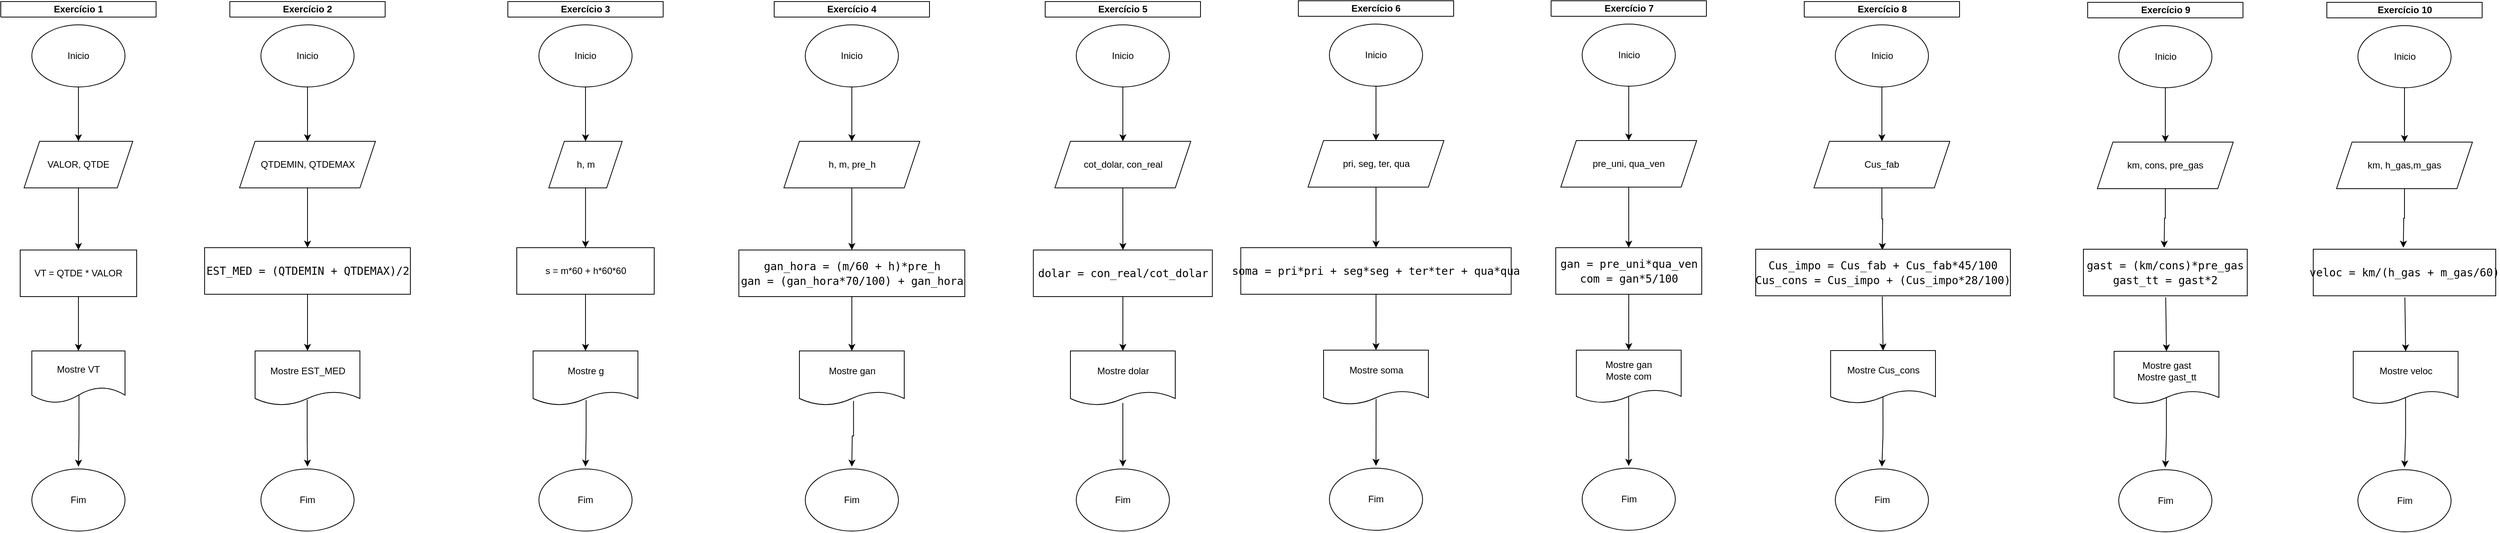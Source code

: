 <mxfile version="24.1.0" type="google">
  <diagram name="Página-1" id="n2aCToCnNuZ-l5oN--xS">
    <mxGraphModel grid="1" page="1" gridSize="10" guides="1" tooltips="1" connect="1" arrows="1" fold="1" pageScale="1" pageWidth="827" pageHeight="1169" math="0" shadow="0">
      <root>
        <mxCell id="0" />
        <mxCell id="1" parent="0" />
        <mxCell id="Gm_UzDTwPOhzXwoYxphM-3" value="" style="edgeStyle=orthogonalEdgeStyle;rounded=0;orthogonalLoop=1;jettySize=auto;html=1;" edge="1" parent="1" source="Gm_UzDTwPOhzXwoYxphM-1" target="Gm_UzDTwPOhzXwoYxphM-2">
          <mxGeometry relative="1" as="geometry" />
        </mxCell>
        <mxCell id="Gm_UzDTwPOhzXwoYxphM-1" value="Inicio" style="ellipse;whiteSpace=wrap;html=1;" vertex="1" parent="1">
          <mxGeometry x="80" y="113" width="120" height="80" as="geometry" />
        </mxCell>
        <mxCell id="Gm_UzDTwPOhzXwoYxphM-5" value="" style="edgeStyle=orthogonalEdgeStyle;rounded=0;orthogonalLoop=1;jettySize=auto;html=1;" edge="1" parent="1" source="Gm_UzDTwPOhzXwoYxphM-2" target="Gm_UzDTwPOhzXwoYxphM-4">
          <mxGeometry relative="1" as="geometry" />
        </mxCell>
        <mxCell id="Gm_UzDTwPOhzXwoYxphM-2" value="VALOR, QTDE" style="shape=parallelogram;perimeter=parallelogramPerimeter;whiteSpace=wrap;html=1;fixedSize=1;" vertex="1" parent="1">
          <mxGeometry x="70" y="263" width="140" height="60" as="geometry" />
        </mxCell>
        <mxCell id="Gm_UzDTwPOhzXwoYxphM-7" value="" style="edgeStyle=orthogonalEdgeStyle;rounded=0;orthogonalLoop=1;jettySize=auto;html=1;" edge="1" parent="1" source="Gm_UzDTwPOhzXwoYxphM-4" target="Gm_UzDTwPOhzXwoYxphM-6">
          <mxGeometry relative="1" as="geometry" />
        </mxCell>
        <mxCell id="Gm_UzDTwPOhzXwoYxphM-4" value="VT = QTDE * VALOR" style="whiteSpace=wrap;html=1;" vertex="1" parent="1">
          <mxGeometry x="65" y="403" width="150" height="60" as="geometry" />
        </mxCell>
        <mxCell id="Gm_UzDTwPOhzXwoYxphM-12" value="" style="edgeStyle=orthogonalEdgeStyle;rounded=0;orthogonalLoop=1;jettySize=auto;html=1;exitX=0.506;exitY=0.832;exitDx=0;exitDy=0;exitPerimeter=0;" edge="1" parent="1" source="Gm_UzDTwPOhzXwoYxphM-6">
          <mxGeometry relative="1" as="geometry">
            <mxPoint x="140" y="602" as="sourcePoint" />
            <mxPoint x="140" y="682" as="targetPoint" />
          </mxGeometry>
        </mxCell>
        <mxCell id="Gm_UzDTwPOhzXwoYxphM-6" value="Mostre VT" style="shape=document;whiteSpace=wrap;html=1;boundedLbl=1;" vertex="1" parent="1">
          <mxGeometry x="80" y="533" width="120" height="67" as="geometry" />
        </mxCell>
        <mxCell id="Gm_UzDTwPOhzXwoYxphM-11" value="Fim" style="ellipse;whiteSpace=wrap;html=1;" vertex="1" parent="1">
          <mxGeometry x="80" y="685" width="120" height="80" as="geometry" />
        </mxCell>
        <mxCell id="Gm_UzDTwPOhzXwoYxphM-13" value="" style="edgeStyle=orthogonalEdgeStyle;rounded=0;orthogonalLoop=1;jettySize=auto;html=1;" edge="1" parent="1" source="Gm_UzDTwPOhzXwoYxphM-14" target="Gm_UzDTwPOhzXwoYxphM-16">
          <mxGeometry relative="1" as="geometry" />
        </mxCell>
        <mxCell id="Gm_UzDTwPOhzXwoYxphM-14" value="Inicio" style="ellipse;whiteSpace=wrap;html=1;" vertex="1" parent="1">
          <mxGeometry x="375" y="113" width="120" height="80" as="geometry" />
        </mxCell>
        <mxCell id="Gm_UzDTwPOhzXwoYxphM-15" value="" style="edgeStyle=orthogonalEdgeStyle;rounded=0;orthogonalLoop=1;jettySize=auto;html=1;" edge="1" parent="1" source="Gm_UzDTwPOhzXwoYxphM-16" target="Gm_UzDTwPOhzXwoYxphM-18">
          <mxGeometry relative="1" as="geometry" />
        </mxCell>
        <mxCell id="Gm_UzDTwPOhzXwoYxphM-16" value="QTDEMIN, QTDEMAX" style="shape=parallelogram;perimeter=parallelogramPerimeter;whiteSpace=wrap;html=1;fixedSize=1;" vertex="1" parent="1">
          <mxGeometry x="347.5" y="263" width="175" height="60" as="geometry" />
        </mxCell>
        <mxCell id="Gm_UzDTwPOhzXwoYxphM-17" value="" style="edgeStyle=orthogonalEdgeStyle;rounded=0;orthogonalLoop=1;jettySize=auto;html=1;" edge="1" parent="1" source="Gm_UzDTwPOhzXwoYxphM-18" target="Gm_UzDTwPOhzXwoYxphM-20">
          <mxGeometry relative="1" as="geometry" />
        </mxCell>
        <mxCell id="Gm_UzDTwPOhzXwoYxphM-18" value="&lt;div style=&quot;font-family: monospace, Consolas, &amp;quot;Courier New&amp;quot;, monospace; font-size: 14px; line-height: 19px; white-space: pre;&quot;&gt;EST_MED = (QTDEMIN + QTDEMAX)/2&lt;/div&gt;" style="whiteSpace=wrap;html=1;" vertex="1" parent="1">
          <mxGeometry x="302.5" y="400" width="265" height="60" as="geometry" />
        </mxCell>
        <mxCell id="Gm_UzDTwPOhzXwoYxphM-19" value="" style="edgeStyle=orthogonalEdgeStyle;rounded=0;orthogonalLoop=1;jettySize=auto;html=1;exitX=0.497;exitY=0.896;exitDx=0;exitDy=0;exitPerimeter=0;" edge="1" parent="1" source="Gm_UzDTwPOhzXwoYxphM-20">
          <mxGeometry relative="1" as="geometry">
            <mxPoint x="435" y="602" as="sourcePoint" />
            <mxPoint x="435" y="682" as="targetPoint" />
          </mxGeometry>
        </mxCell>
        <mxCell id="Gm_UzDTwPOhzXwoYxphM-20" value="Mostre EST_MED" style="shape=document;whiteSpace=wrap;html=1;boundedLbl=1;size=0.25;" vertex="1" parent="1">
          <mxGeometry x="367.5" y="533" width="135" height="70" as="geometry" />
        </mxCell>
        <mxCell id="Gm_UzDTwPOhzXwoYxphM-21" value="Fim" style="ellipse;whiteSpace=wrap;html=1;" vertex="1" parent="1">
          <mxGeometry x="375" y="685" width="120" height="80" as="geometry" />
        </mxCell>
        <mxCell id="Gm_UzDTwPOhzXwoYxphM-31" value="Exercício 1" style="swimlane;whiteSpace=wrap;html=1;" vertex="1" parent="1">
          <mxGeometry x="40" y="83" width="200" height="20" as="geometry" />
        </mxCell>
        <mxCell id="Gm_UzDTwPOhzXwoYxphM-32" value="Exercício 2" style="swimlane;whiteSpace=wrap;html=1;" vertex="1" parent="1">
          <mxGeometry x="335" y="83" width="200" height="20" as="geometry" />
        </mxCell>
        <mxCell id="Gm_UzDTwPOhzXwoYxphM-33" value="" style="edgeStyle=orthogonalEdgeStyle;rounded=0;orthogonalLoop=1;jettySize=auto;html=1;" edge="1" parent="1" source="Gm_UzDTwPOhzXwoYxphM-34" target="Gm_UzDTwPOhzXwoYxphM-36">
          <mxGeometry relative="1" as="geometry" />
        </mxCell>
        <mxCell id="Gm_UzDTwPOhzXwoYxphM-34" value="Inicio" style="ellipse;whiteSpace=wrap;html=1;" vertex="1" parent="1">
          <mxGeometry x="733" y="113" width="120" height="80" as="geometry" />
        </mxCell>
        <mxCell id="Gm_UzDTwPOhzXwoYxphM-35" value="" style="edgeStyle=orthogonalEdgeStyle;rounded=0;orthogonalLoop=1;jettySize=auto;html=1;" edge="1" parent="1" source="Gm_UzDTwPOhzXwoYxphM-36" target="Gm_UzDTwPOhzXwoYxphM-38">
          <mxGeometry relative="1" as="geometry" />
        </mxCell>
        <mxCell id="Gm_UzDTwPOhzXwoYxphM-36" value="h, m" style="shape=parallelogram;perimeter=parallelogramPerimeter;whiteSpace=wrap;html=1;fixedSize=1;" vertex="1" parent="1">
          <mxGeometry x="745.75" y="263" width="94.5" height="60" as="geometry" />
        </mxCell>
        <mxCell id="Gm_UzDTwPOhzXwoYxphM-37" value="" style="edgeStyle=orthogonalEdgeStyle;rounded=0;orthogonalLoop=1;jettySize=auto;html=1;" edge="1" parent="1" source="Gm_UzDTwPOhzXwoYxphM-38" target="Gm_UzDTwPOhzXwoYxphM-40">
          <mxGeometry relative="1" as="geometry" />
        </mxCell>
        <mxCell id="Gm_UzDTwPOhzXwoYxphM-38" value="s = m*60 + h*60*60" style="whiteSpace=wrap;html=1;" vertex="1" parent="1">
          <mxGeometry x="704.5" y="400" width="177" height="60" as="geometry" />
        </mxCell>
        <mxCell id="Gm_UzDTwPOhzXwoYxphM-39" value="" style="edgeStyle=orthogonalEdgeStyle;rounded=0;orthogonalLoop=1;jettySize=auto;html=1;exitX=0.506;exitY=0.908;exitDx=0;exitDy=0;exitPerimeter=0;" edge="1" parent="1" source="Gm_UzDTwPOhzXwoYxphM-40">
          <mxGeometry relative="1" as="geometry">
            <mxPoint x="793" y="602" as="sourcePoint" />
            <mxPoint x="793" y="682" as="targetPoint" />
          </mxGeometry>
        </mxCell>
        <mxCell id="Gm_UzDTwPOhzXwoYxphM-40" value="Mostre g" style="shape=document;whiteSpace=wrap;html=1;boundedLbl=1;size=0.25;" vertex="1" parent="1">
          <mxGeometry x="725.5" y="533" width="135" height="70" as="geometry" />
        </mxCell>
        <mxCell id="Gm_UzDTwPOhzXwoYxphM-41" value="Fim" style="ellipse;whiteSpace=wrap;html=1;" vertex="1" parent="1">
          <mxGeometry x="733" y="685" width="120" height="80" as="geometry" />
        </mxCell>
        <mxCell id="Gm_UzDTwPOhzXwoYxphM-42" value="Exercício 3" style="swimlane;whiteSpace=wrap;html=1;" vertex="1" parent="1">
          <mxGeometry x="693" y="83" width="200" height="20" as="geometry" />
        </mxCell>
        <mxCell id="JHf5F62r-WYd6451PknL-1" value="" style="edgeStyle=orthogonalEdgeStyle;rounded=0;orthogonalLoop=1;jettySize=auto;html=1;" edge="1" parent="1" source="JHf5F62r-WYd6451PknL-2" target="JHf5F62r-WYd6451PknL-4">
          <mxGeometry relative="1" as="geometry" />
        </mxCell>
        <mxCell id="JHf5F62r-WYd6451PknL-2" value="Inicio" style="ellipse;whiteSpace=wrap;html=1;" vertex="1" parent="1">
          <mxGeometry x="1076" y="113" width="120" height="80" as="geometry" />
        </mxCell>
        <mxCell id="JHf5F62r-WYd6451PknL-3" value="" style="edgeStyle=orthogonalEdgeStyle;rounded=0;orthogonalLoop=1;jettySize=auto;html=1;" edge="1" parent="1" source="JHf5F62r-WYd6451PknL-4" target="JHf5F62r-WYd6451PknL-6">
          <mxGeometry relative="1" as="geometry" />
        </mxCell>
        <mxCell id="JHf5F62r-WYd6451PknL-4" value="h, m, pre_h" style="shape=parallelogram;perimeter=parallelogramPerimeter;whiteSpace=wrap;html=1;fixedSize=1;" vertex="1" parent="1">
          <mxGeometry x="1048.5" y="263" width="175" height="60" as="geometry" />
        </mxCell>
        <mxCell id="JHf5F62r-WYd6451PknL-5" value="" style="edgeStyle=orthogonalEdgeStyle;rounded=0;orthogonalLoop=1;jettySize=auto;html=1;" edge="1" parent="1" source="JHf5F62r-WYd6451PknL-6" target="JHf5F62r-WYd6451PknL-8">
          <mxGeometry relative="1" as="geometry" />
        </mxCell>
        <mxCell id="JHf5F62r-WYd6451PknL-6" value="&lt;div style=&quot;font-family: monospace, Consolas, &amp;quot;Courier New&amp;quot;, monospace; font-size: 14px; line-height: 19px; white-space: pre;&quot;&gt;gan_hora = (m/60 + h)*pre_h&lt;/div&gt;&lt;div style=&quot;font-family: monospace, Consolas, &amp;quot;Courier New&amp;quot;, monospace; font-size: 14px; line-height: 19px; white-space: pre;&quot;&gt;gan = (gan_hora*70/100) + gan_hora&lt;/div&gt;" style="whiteSpace=wrap;html=1;" vertex="1" parent="1">
          <mxGeometry x="990.5" y="403" width="291" height="60" as="geometry" />
        </mxCell>
        <mxCell id="JHf5F62r-WYd6451PknL-7" value="" style="edgeStyle=orthogonalEdgeStyle;rounded=0;orthogonalLoop=1;jettySize=auto;html=1;exitX=0.516;exitY=0.92;exitDx=0;exitDy=0;exitPerimeter=0;" edge="1" parent="1" source="JHf5F62r-WYd6451PknL-8">
          <mxGeometry relative="1" as="geometry">
            <mxPoint x="1136" y="602" as="sourcePoint" />
            <mxPoint x="1136" y="682" as="targetPoint" />
          </mxGeometry>
        </mxCell>
        <mxCell id="JHf5F62r-WYd6451PknL-8" value="Mostre gan" style="shape=document;whiteSpace=wrap;html=1;boundedLbl=1;size=0.25;" vertex="1" parent="1">
          <mxGeometry x="1068.5" y="533" width="135" height="70" as="geometry" />
        </mxCell>
        <mxCell id="JHf5F62r-WYd6451PknL-9" value="Fim" style="ellipse;whiteSpace=wrap;html=1;" vertex="1" parent="1">
          <mxGeometry x="1076" y="685" width="120" height="80" as="geometry" />
        </mxCell>
        <mxCell id="JHf5F62r-WYd6451PknL-10" value="Exercício 4" style="swimlane;whiteSpace=wrap;html=1;" vertex="1" parent="1">
          <mxGeometry x="1036" y="83" width="200" height="20" as="geometry" />
        </mxCell>
        <mxCell id="DIejuDWTM2tXZ5F97_XE-1" value="" style="edgeStyle=orthogonalEdgeStyle;rounded=0;orthogonalLoop=1;jettySize=auto;html=1;" edge="1" parent="1" source="DIejuDWTM2tXZ5F97_XE-2" target="DIejuDWTM2tXZ5F97_XE-4">
          <mxGeometry relative="1" as="geometry" />
        </mxCell>
        <mxCell id="DIejuDWTM2tXZ5F97_XE-2" value="Inicio" style="ellipse;whiteSpace=wrap;html=1;" vertex="1" parent="1">
          <mxGeometry x="1425" y="113" width="120" height="80" as="geometry" />
        </mxCell>
        <mxCell id="DIejuDWTM2tXZ5F97_XE-3" value="" style="edgeStyle=orthogonalEdgeStyle;rounded=0;orthogonalLoop=1;jettySize=auto;html=1;" edge="1" parent="1" source="DIejuDWTM2tXZ5F97_XE-4" target="DIejuDWTM2tXZ5F97_XE-6">
          <mxGeometry relative="1" as="geometry" />
        </mxCell>
        <mxCell id="DIejuDWTM2tXZ5F97_XE-4" value="cot_dolar, con_real" style="shape=parallelogram;perimeter=parallelogramPerimeter;whiteSpace=wrap;html=1;fixedSize=1;" vertex="1" parent="1">
          <mxGeometry x="1397.5" y="263" width="175" height="60" as="geometry" />
        </mxCell>
        <mxCell id="DIejuDWTM2tXZ5F97_XE-5" value="" style="edgeStyle=orthogonalEdgeStyle;rounded=0;orthogonalLoop=1;jettySize=auto;html=1;" edge="1" parent="1" source="DIejuDWTM2tXZ5F97_XE-6" target="DIejuDWTM2tXZ5F97_XE-8">
          <mxGeometry relative="1" as="geometry" />
        </mxCell>
        <mxCell id="DIejuDWTM2tXZ5F97_XE-6" value="&lt;div style=&quot;font-family: monospace, Consolas, &amp;quot;Courier New&amp;quot;, monospace; font-size: 14px; line-height: 19px; white-space: pre;&quot;&gt;dolar = con_real/cot_dolar&lt;/div&gt;" style="whiteSpace=wrap;html=1;" vertex="1" parent="1">
          <mxGeometry x="1369.75" y="403" width="230.5" height="60" as="geometry" />
        </mxCell>
        <mxCell id="DIejuDWTM2tXZ5F97_XE-7" value="" style="edgeStyle=orthogonalEdgeStyle;rounded=0;orthogonalLoop=1;jettySize=auto;html=1;exitX=0.5;exitY=0.957;exitDx=0;exitDy=0;exitPerimeter=0;" edge="1" parent="1" source="DIejuDWTM2tXZ5F97_XE-8">
          <mxGeometry relative="1" as="geometry">
            <mxPoint x="1485" y="602" as="sourcePoint" />
            <mxPoint x="1485" y="682" as="targetPoint" />
          </mxGeometry>
        </mxCell>
        <mxCell id="DIejuDWTM2tXZ5F97_XE-8" value="Mostre dolar" style="shape=document;whiteSpace=wrap;html=1;boundedLbl=1;size=0.25;" vertex="1" parent="1">
          <mxGeometry x="1417.5" y="533" width="135" height="70" as="geometry" />
        </mxCell>
        <mxCell id="DIejuDWTM2tXZ5F97_XE-9" value="Fim" style="ellipse;whiteSpace=wrap;html=1;" vertex="1" parent="1">
          <mxGeometry x="1425" y="685" width="120" height="80" as="geometry" />
        </mxCell>
        <mxCell id="DIejuDWTM2tXZ5F97_XE-10" value="Exercício 5" style="swimlane;whiteSpace=wrap;html=1;" vertex="1" parent="1">
          <mxGeometry x="1385" y="83" width="200" height="20" as="geometry" />
        </mxCell>
        <mxCell id="DIejuDWTM2tXZ5F97_XE-11" value="" style="edgeStyle=orthogonalEdgeStyle;rounded=0;orthogonalLoop=1;jettySize=auto;html=1;" edge="1" parent="1" source="DIejuDWTM2tXZ5F97_XE-12" target="DIejuDWTM2tXZ5F97_XE-14">
          <mxGeometry relative="1" as="geometry" />
        </mxCell>
        <mxCell id="DIejuDWTM2tXZ5F97_XE-12" value="Inicio" style="ellipse;whiteSpace=wrap;html=1;" vertex="1" parent="1">
          <mxGeometry x="1751" y="112" width="120" height="80" as="geometry" />
        </mxCell>
        <mxCell id="DIejuDWTM2tXZ5F97_XE-13" value="" style="edgeStyle=orthogonalEdgeStyle;rounded=0;orthogonalLoop=1;jettySize=auto;html=1;" edge="1" parent="1" source="DIejuDWTM2tXZ5F97_XE-14" target="DIejuDWTM2tXZ5F97_XE-16">
          <mxGeometry relative="1" as="geometry" />
        </mxCell>
        <mxCell id="DIejuDWTM2tXZ5F97_XE-14" value="pri, seg, ter, qua" style="shape=parallelogram;perimeter=parallelogramPerimeter;whiteSpace=wrap;html=1;fixedSize=1;" vertex="1" parent="1">
          <mxGeometry x="1723.5" y="262" width="175" height="60" as="geometry" />
        </mxCell>
        <mxCell id="DIejuDWTM2tXZ5F97_XE-15" value="" style="edgeStyle=orthogonalEdgeStyle;rounded=0;orthogonalLoop=1;jettySize=auto;html=1;" edge="1" parent="1" source="DIejuDWTM2tXZ5F97_XE-16" target="DIejuDWTM2tXZ5F97_XE-18">
          <mxGeometry relative="1" as="geometry" />
        </mxCell>
        <mxCell id="DIejuDWTM2tXZ5F97_XE-16" value="&lt;div style=&quot;font-family: monospace, Consolas, &amp;quot;Courier New&amp;quot;, monospace; font-size: 14px; line-height: 19px; white-space: pre;&quot;&gt;soma = pri*pri + seg*seg + ter*ter + qua*qua&lt;/div&gt;" style="whiteSpace=wrap;html=1;" vertex="1" parent="1">
          <mxGeometry x="1636.88" y="400" width="348.25" height="60" as="geometry" />
        </mxCell>
        <mxCell id="DIejuDWTM2tXZ5F97_XE-17" value="" style="edgeStyle=orthogonalEdgeStyle;rounded=0;orthogonalLoop=1;jettySize=auto;html=1;exitX=0.501;exitY=0.898;exitDx=0;exitDy=0;exitPerimeter=0;" edge="1" parent="1" source="DIejuDWTM2tXZ5F97_XE-18">
          <mxGeometry relative="1" as="geometry">
            <mxPoint x="1811" y="601" as="sourcePoint" />
            <mxPoint x="1811" y="681" as="targetPoint" />
          </mxGeometry>
        </mxCell>
        <mxCell id="DIejuDWTM2tXZ5F97_XE-18" value="Mostre soma" style="shape=document;whiteSpace=wrap;html=1;boundedLbl=1;size=0.25;" vertex="1" parent="1">
          <mxGeometry x="1743.5" y="532" width="135" height="70" as="geometry" />
        </mxCell>
        <mxCell id="DIejuDWTM2tXZ5F97_XE-19" value="Fim" style="ellipse;whiteSpace=wrap;html=1;" vertex="1" parent="1">
          <mxGeometry x="1751" y="684" width="120" height="80" as="geometry" />
        </mxCell>
        <mxCell id="DIejuDWTM2tXZ5F97_XE-20" value="Exercício 6" style="swimlane;whiteSpace=wrap;html=1;" vertex="1" parent="1">
          <mxGeometry x="1711" y="82" width="200" height="20" as="geometry" />
        </mxCell>
        <mxCell id="DIejuDWTM2tXZ5F97_XE-21" value="" style="edgeStyle=orthogonalEdgeStyle;rounded=0;orthogonalLoop=1;jettySize=auto;html=1;" edge="1" parent="1" source="DIejuDWTM2tXZ5F97_XE-22" target="DIejuDWTM2tXZ5F97_XE-24">
          <mxGeometry relative="1" as="geometry" />
        </mxCell>
        <mxCell id="DIejuDWTM2tXZ5F97_XE-22" value="Inicio" style="ellipse;whiteSpace=wrap;html=1;" vertex="1" parent="1">
          <mxGeometry x="2076.5" y="112" width="120" height="80" as="geometry" />
        </mxCell>
        <mxCell id="DIejuDWTM2tXZ5F97_XE-23" value="" style="edgeStyle=orthogonalEdgeStyle;rounded=0;orthogonalLoop=1;jettySize=auto;html=1;" edge="1" parent="1" source="DIejuDWTM2tXZ5F97_XE-24" target="DIejuDWTM2tXZ5F97_XE-26">
          <mxGeometry relative="1" as="geometry" />
        </mxCell>
        <mxCell id="DIejuDWTM2tXZ5F97_XE-24" value="pre_uni, qua_ven" style="shape=parallelogram;perimeter=parallelogramPerimeter;whiteSpace=wrap;html=1;fixedSize=1;" vertex="1" parent="1">
          <mxGeometry x="2049" y="262" width="175" height="60" as="geometry" />
        </mxCell>
        <mxCell id="DIejuDWTM2tXZ5F97_XE-25" value="" style="edgeStyle=orthogonalEdgeStyle;rounded=0;orthogonalLoop=1;jettySize=auto;html=1;" edge="1" parent="1" source="DIejuDWTM2tXZ5F97_XE-26" target="DIejuDWTM2tXZ5F97_XE-28">
          <mxGeometry relative="1" as="geometry" />
        </mxCell>
        <mxCell id="DIejuDWTM2tXZ5F97_XE-26" value="&lt;div style=&quot;font-family: monospace, Consolas, &amp;quot;Courier New&amp;quot;, monospace; font-size: 14px; line-height: 19px; white-space: pre;&quot;&gt;gan = pre_uni*qua_ven&lt;/div&gt;&lt;div style=&quot;font-family: monospace, Consolas, &amp;quot;Courier New&amp;quot;, monospace; font-size: 14px; line-height: 19px; white-space: pre;&quot;&gt;com = gan*5/100&lt;/div&gt;" style="whiteSpace=wrap;html=1;" vertex="1" parent="1">
          <mxGeometry x="2042.5" y="400" width="188" height="60" as="geometry" />
        </mxCell>
        <mxCell id="DIejuDWTM2tXZ5F97_XE-27" value="" style="edgeStyle=orthogonalEdgeStyle;rounded=0;orthogonalLoop=1;jettySize=auto;html=1;exitX=0.499;exitY=0.86;exitDx=0;exitDy=0;exitPerimeter=0;" edge="1" parent="1" source="DIejuDWTM2tXZ5F97_XE-28">
          <mxGeometry relative="1" as="geometry">
            <mxPoint x="2136.5" y="601" as="sourcePoint" />
            <mxPoint x="2136.5" y="681" as="targetPoint" />
          </mxGeometry>
        </mxCell>
        <mxCell id="DIejuDWTM2tXZ5F97_XE-28" value="Mostre gan&lt;div&gt;Moste com&lt;/div&gt;" style="shape=document;whiteSpace=wrap;html=1;boundedLbl=1;size=0.25;" vertex="1" parent="1">
          <mxGeometry x="2069" y="532" width="135" height="68" as="geometry" />
        </mxCell>
        <mxCell id="DIejuDWTM2tXZ5F97_XE-29" value="Fim" style="ellipse;whiteSpace=wrap;html=1;" vertex="1" parent="1">
          <mxGeometry x="2076.5" y="684" width="120" height="80" as="geometry" />
        </mxCell>
        <mxCell id="DIejuDWTM2tXZ5F97_XE-30" value="Exercício 7" style="swimlane;whiteSpace=wrap;html=1;" vertex="1" parent="1">
          <mxGeometry x="2036.5" y="82" width="200" height="20" as="geometry" />
        </mxCell>
        <mxCell id="DIejuDWTM2tXZ5F97_XE-31" value="" style="edgeStyle=orthogonalEdgeStyle;rounded=0;orthogonalLoop=1;jettySize=auto;html=1;" edge="1" parent="1" source="DIejuDWTM2tXZ5F97_XE-32" target="DIejuDWTM2tXZ5F97_XE-34">
          <mxGeometry relative="1" as="geometry" />
        </mxCell>
        <mxCell id="DIejuDWTM2tXZ5F97_XE-32" value="Inicio" style="ellipse;whiteSpace=wrap;html=1;" vertex="1" parent="1">
          <mxGeometry x="2402.5" y="113" width="120" height="80" as="geometry" />
        </mxCell>
        <mxCell id="DIejuDWTM2tXZ5F97_XE-33" value="" style="edgeStyle=orthogonalEdgeStyle;rounded=0;orthogonalLoop=1;jettySize=auto;html=1;" edge="1" parent="1" source="DIejuDWTM2tXZ5F97_XE-34">
          <mxGeometry relative="1" as="geometry">
            <mxPoint x="2463" y="403" as="targetPoint" />
          </mxGeometry>
        </mxCell>
        <mxCell id="DIejuDWTM2tXZ5F97_XE-34" value="Cus_fab" style="shape=parallelogram;perimeter=parallelogramPerimeter;whiteSpace=wrap;html=1;fixedSize=1;" vertex="1" parent="1">
          <mxGeometry x="2375" y="263" width="175" height="60" as="geometry" />
        </mxCell>
        <mxCell id="DIejuDWTM2tXZ5F97_XE-35" value="" style="edgeStyle=orthogonalEdgeStyle;rounded=0;orthogonalLoop=1;jettySize=auto;html=1;" edge="1" parent="1" target="DIejuDWTM2tXZ5F97_XE-37">
          <mxGeometry relative="1" as="geometry">
            <mxPoint x="2463" y="463" as="sourcePoint" />
          </mxGeometry>
        </mxCell>
        <mxCell id="DIejuDWTM2tXZ5F97_XE-36" value="" style="edgeStyle=orthogonalEdgeStyle;rounded=0;orthogonalLoop=1;jettySize=auto;html=1;exitX=0.499;exitY=0.86;exitDx=0;exitDy=0;exitPerimeter=0;" edge="1" parent="1" source="DIejuDWTM2tXZ5F97_XE-37">
          <mxGeometry relative="1" as="geometry">
            <mxPoint x="2462.5" y="602" as="sourcePoint" />
            <mxPoint x="2462.5" y="682" as="targetPoint" />
          </mxGeometry>
        </mxCell>
        <mxCell id="DIejuDWTM2tXZ5F97_XE-37" value="Mostre Cus_cons" style="shape=document;whiteSpace=wrap;html=1;boundedLbl=1;size=0.25;" vertex="1" parent="1">
          <mxGeometry x="2396.5" y="532.5" width="135" height="68" as="geometry" />
        </mxCell>
        <mxCell id="DIejuDWTM2tXZ5F97_XE-38" value="Fim" style="ellipse;whiteSpace=wrap;html=1;" vertex="1" parent="1">
          <mxGeometry x="2402.5" y="685" width="120" height="80" as="geometry" />
        </mxCell>
        <mxCell id="DIejuDWTM2tXZ5F97_XE-39" value="Exercício 8" style="swimlane;whiteSpace=wrap;html=1;" vertex="1" parent="1">
          <mxGeometry x="2362.5" y="83" width="200" height="20" as="geometry" />
        </mxCell>
        <mxCell id="DIejuDWTM2tXZ5F97_XE-40" value="&lt;div style=&quot;font-family: monospace, Consolas, &amp;quot;Courier New&amp;quot;, monospace; font-size: 14px; line-height: 19px; white-space: pre;&quot;&gt;Cus_impo = Cus_fab + Cus_fab*45/100&lt;/div&gt;&lt;div style=&quot;font-family: monospace, Consolas, &amp;quot;Courier New&amp;quot;, monospace; font-size: 14px; line-height: 19px; white-space: pre;&quot;&gt;Cus_cons = Cus_impo + (Cus_impo*28/100)&lt;/div&gt;" style="whiteSpace=wrap;html=1;" vertex="1" parent="1">
          <mxGeometry x="2300" y="402" width="328" height="60" as="geometry" />
        </mxCell>
        <mxCell id="DIejuDWTM2tXZ5F97_XE-41" value="" style="edgeStyle=orthogonalEdgeStyle;rounded=0;orthogonalLoop=1;jettySize=auto;html=1;" edge="1" parent="1" source="DIejuDWTM2tXZ5F97_XE-42" target="DIejuDWTM2tXZ5F97_XE-44">
          <mxGeometry relative="1" as="geometry" />
        </mxCell>
        <mxCell id="DIejuDWTM2tXZ5F97_XE-42" value="Inicio" style="ellipse;whiteSpace=wrap;html=1;" vertex="1" parent="1">
          <mxGeometry x="2767.5" y="114" width="120" height="80" as="geometry" />
        </mxCell>
        <mxCell id="DIejuDWTM2tXZ5F97_XE-43" value="" style="edgeStyle=orthogonalEdgeStyle;rounded=0;orthogonalLoop=1;jettySize=auto;html=1;exitX=0.5;exitY=1;exitDx=0;exitDy=0;" edge="1" parent="1" source="DIejuDWTM2tXZ5F97_XE-44">
          <mxGeometry relative="1" as="geometry">
            <mxPoint x="2826" y="400" as="targetPoint" />
          </mxGeometry>
        </mxCell>
        <mxCell id="DIejuDWTM2tXZ5F97_XE-44" value="km, cons, pre_gas" style="shape=parallelogram;perimeter=parallelogramPerimeter;whiteSpace=wrap;html=1;fixedSize=1;" vertex="1" parent="1">
          <mxGeometry x="2740" y="264" width="175" height="60" as="geometry" />
        </mxCell>
        <mxCell id="DIejuDWTM2tXZ5F97_XE-45" value="" style="edgeStyle=orthogonalEdgeStyle;rounded=0;orthogonalLoop=1;jettySize=auto;html=1;" edge="1" parent="1" target="DIejuDWTM2tXZ5F97_XE-47">
          <mxGeometry relative="1" as="geometry">
            <mxPoint x="2828" y="464" as="sourcePoint" />
          </mxGeometry>
        </mxCell>
        <mxCell id="DIejuDWTM2tXZ5F97_XE-46" value="" style="edgeStyle=orthogonalEdgeStyle;rounded=0;orthogonalLoop=1;jettySize=auto;html=1;exitX=0.499;exitY=0.86;exitDx=0;exitDy=0;exitPerimeter=0;" edge="1" parent="1" source="DIejuDWTM2tXZ5F97_XE-47">
          <mxGeometry relative="1" as="geometry">
            <mxPoint x="2827.5" y="603" as="sourcePoint" />
            <mxPoint x="2827.5" y="683" as="targetPoint" />
          </mxGeometry>
        </mxCell>
        <mxCell id="DIejuDWTM2tXZ5F97_XE-47" value="Mostre gast&lt;div&gt;Mostre gast_tt&lt;br&gt;&lt;/div&gt;" style="shape=document;whiteSpace=wrap;html=1;boundedLbl=1;size=0.25;" vertex="1" parent="1">
          <mxGeometry x="2761.5" y="533.5" width="135" height="68" as="geometry" />
        </mxCell>
        <mxCell id="DIejuDWTM2tXZ5F97_XE-48" value="Fim" style="ellipse;whiteSpace=wrap;html=1;" vertex="1" parent="1">
          <mxGeometry x="2767.5" y="686" width="120" height="80" as="geometry" />
        </mxCell>
        <mxCell id="DIejuDWTM2tXZ5F97_XE-49" value="Exercício 9" style="swimlane;whiteSpace=wrap;html=1;" vertex="1" parent="1">
          <mxGeometry x="2727.5" y="84" width="200" height="20" as="geometry" />
        </mxCell>
        <mxCell id="DIejuDWTM2tXZ5F97_XE-50" value="&lt;div style=&quot;font-family: monospace, Consolas, &amp;quot;Courier New&amp;quot;, monospace; font-size: 14px; line-height: 19px; white-space: pre;&quot;&gt;gast = (km/cons)*pre_gas&lt;/div&gt;&lt;div style=&quot;font-family: monospace, Consolas, &amp;quot;Courier New&amp;quot;, monospace; font-size: 14px; line-height: 19px; white-space: pre;&quot;&gt;gast_tt = gast*2&lt;/div&gt;" style="whiteSpace=wrap;html=1;" vertex="1" parent="1">
          <mxGeometry x="2722" y="402" width="211" height="60" as="geometry" />
        </mxCell>
        <mxCell id="DIejuDWTM2tXZ5F97_XE-51" value="" style="edgeStyle=orthogonalEdgeStyle;rounded=0;orthogonalLoop=1;jettySize=auto;html=1;" edge="1" parent="1" source="DIejuDWTM2tXZ5F97_XE-52" target="DIejuDWTM2tXZ5F97_XE-54">
          <mxGeometry relative="1" as="geometry" />
        </mxCell>
        <mxCell id="DIejuDWTM2tXZ5F97_XE-52" value="Inicio" style="ellipse;whiteSpace=wrap;html=1;" vertex="1" parent="1">
          <mxGeometry x="3075.5" y="114" width="120" height="80" as="geometry" />
        </mxCell>
        <mxCell id="DIejuDWTM2tXZ5F97_XE-53" value="" style="edgeStyle=orthogonalEdgeStyle;rounded=0;orthogonalLoop=1;jettySize=auto;html=1;exitX=0.5;exitY=1;exitDx=0;exitDy=0;" edge="1" parent="1" source="DIejuDWTM2tXZ5F97_XE-54">
          <mxGeometry relative="1" as="geometry">
            <mxPoint x="3134" y="400" as="targetPoint" />
          </mxGeometry>
        </mxCell>
        <mxCell id="DIejuDWTM2tXZ5F97_XE-54" value="km, h_gas,m_gas" style="shape=parallelogram;perimeter=parallelogramPerimeter;whiteSpace=wrap;html=1;fixedSize=1;" vertex="1" parent="1">
          <mxGeometry x="3048" y="264" width="175" height="60" as="geometry" />
        </mxCell>
        <mxCell id="DIejuDWTM2tXZ5F97_XE-55" value="" style="edgeStyle=orthogonalEdgeStyle;rounded=0;orthogonalLoop=1;jettySize=auto;html=1;" edge="1" parent="1" target="DIejuDWTM2tXZ5F97_XE-57">
          <mxGeometry relative="1" as="geometry">
            <mxPoint x="3136" y="464" as="sourcePoint" />
          </mxGeometry>
        </mxCell>
        <mxCell id="DIejuDWTM2tXZ5F97_XE-56" value="" style="edgeStyle=orthogonalEdgeStyle;rounded=0;orthogonalLoop=1;jettySize=auto;html=1;exitX=0.499;exitY=0.86;exitDx=0;exitDy=0;exitPerimeter=0;" edge="1" parent="1" source="DIejuDWTM2tXZ5F97_XE-57">
          <mxGeometry relative="1" as="geometry">
            <mxPoint x="3135.5" y="603" as="sourcePoint" />
            <mxPoint x="3135.5" y="683" as="targetPoint" />
          </mxGeometry>
        </mxCell>
        <mxCell id="DIejuDWTM2tXZ5F97_XE-57" value="Mostre veloc" style="shape=document;whiteSpace=wrap;html=1;boundedLbl=1;size=0.25;" vertex="1" parent="1">
          <mxGeometry x="3069.5" y="533.5" width="135" height="68" as="geometry" />
        </mxCell>
        <mxCell id="DIejuDWTM2tXZ5F97_XE-58" value="Fim" style="ellipse;whiteSpace=wrap;html=1;" vertex="1" parent="1">
          <mxGeometry x="3075.5" y="686" width="120" height="80" as="geometry" />
        </mxCell>
        <mxCell id="DIejuDWTM2tXZ5F97_XE-59" value="Exercício 10" style="swimlane;whiteSpace=wrap;html=1;" vertex="1" parent="1">
          <mxGeometry x="3035.5" y="84" width="200" height="20" as="geometry" />
        </mxCell>
        <mxCell id="DIejuDWTM2tXZ5F97_XE-60" value="&lt;div style=&quot;font-family: monospace, Consolas, &amp;quot;Courier New&amp;quot;, monospace; font-size: 14px; line-height: 19px; white-space: pre;&quot;&gt;veloc = km/(h_gas + m_gas/60)&lt;/div&gt;" style="whiteSpace=wrap;html=1;" vertex="1" parent="1">
          <mxGeometry x="3018" y="402" width="235" height="60" as="geometry" />
        </mxCell>
      </root>
    </mxGraphModel>
  </diagram>
</mxfile>
